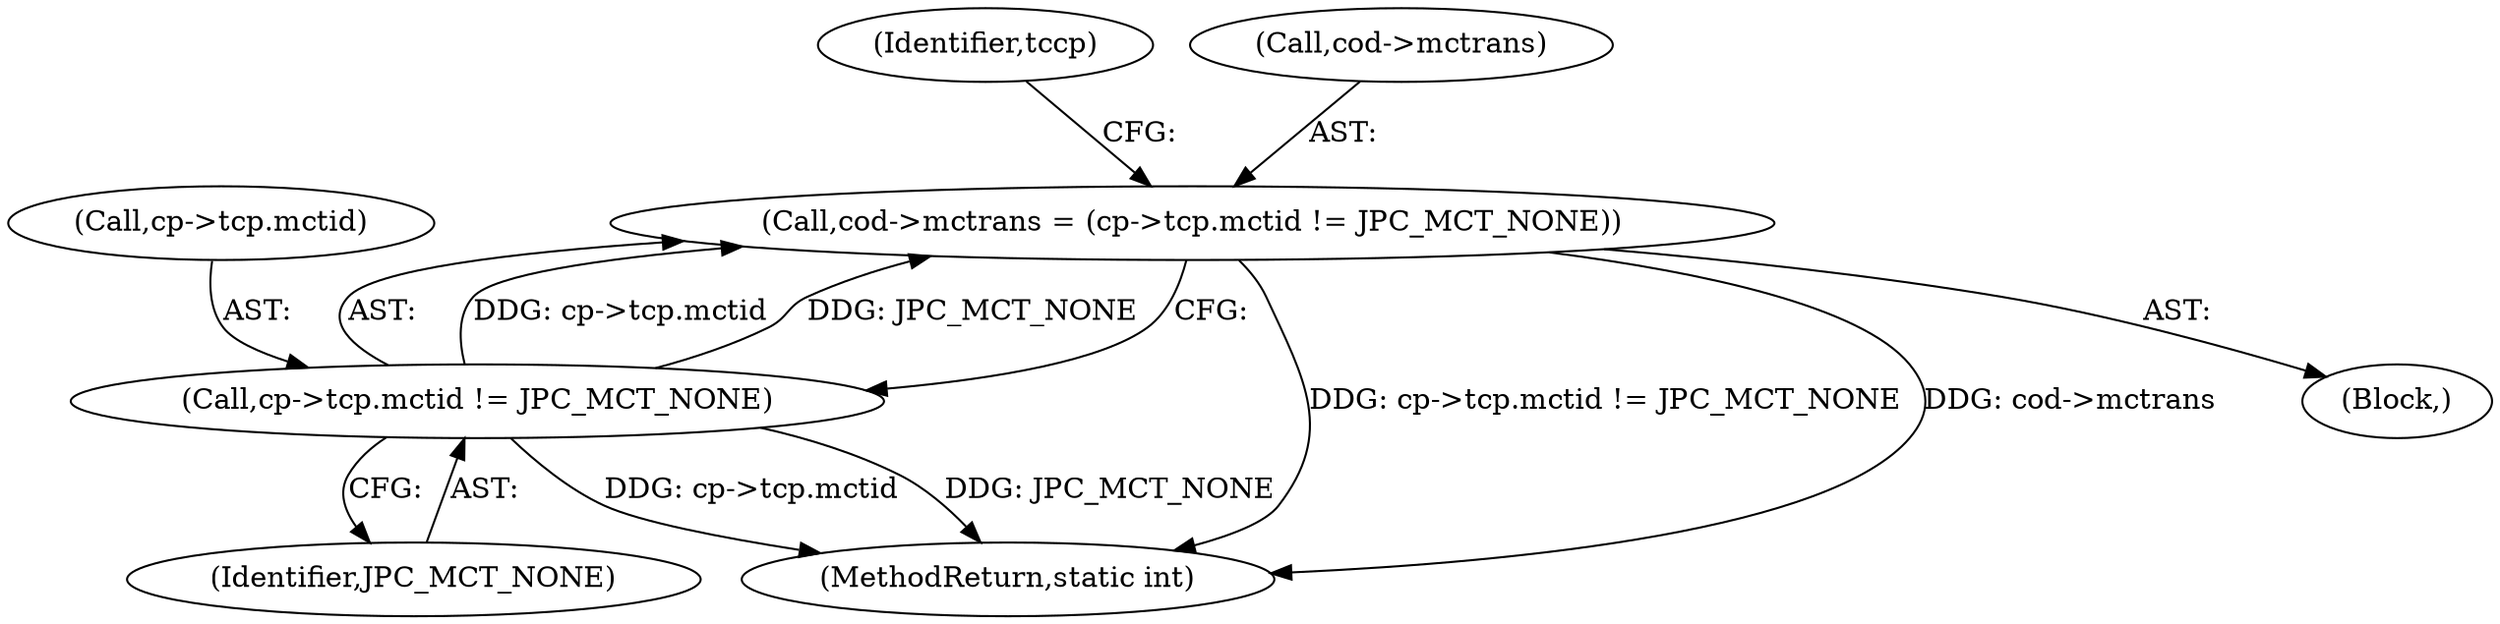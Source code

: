 digraph "0_jasper_d42b2388f7f8e0332c846675133acea151fc557a_38@pointer" {
"1000813" [label="(Call,cod->mctrans = (cp->tcp.mctid != JPC_MCT_NONE))"];
"1000817" [label="(Call,cp->tcp.mctid != JPC_MCT_NONE)"];
"1000818" [label="(Call,cp->tcp.mctid)"];
"1000817" [label="(Call,cp->tcp.mctid != JPC_MCT_NONE)"];
"1001187" [label="(MethodReturn,static int)"];
"1000823" [label="(Identifier,JPC_MCT_NONE)"];
"1000827" [label="(Identifier,tccp)"];
"1000106" [label="(Block,)"];
"1000814" [label="(Call,cod->mctrans)"];
"1000813" [label="(Call,cod->mctrans = (cp->tcp.mctid != JPC_MCT_NONE))"];
"1000813" -> "1000106"  [label="AST: "];
"1000813" -> "1000817"  [label="CFG: "];
"1000814" -> "1000813"  [label="AST: "];
"1000817" -> "1000813"  [label="AST: "];
"1000827" -> "1000813"  [label="CFG: "];
"1000813" -> "1001187"  [label="DDG: cp->tcp.mctid != JPC_MCT_NONE"];
"1000813" -> "1001187"  [label="DDG: cod->mctrans"];
"1000817" -> "1000813"  [label="DDG: cp->tcp.mctid"];
"1000817" -> "1000813"  [label="DDG: JPC_MCT_NONE"];
"1000817" -> "1000823"  [label="CFG: "];
"1000818" -> "1000817"  [label="AST: "];
"1000823" -> "1000817"  [label="AST: "];
"1000817" -> "1001187"  [label="DDG: cp->tcp.mctid"];
"1000817" -> "1001187"  [label="DDG: JPC_MCT_NONE"];
}
